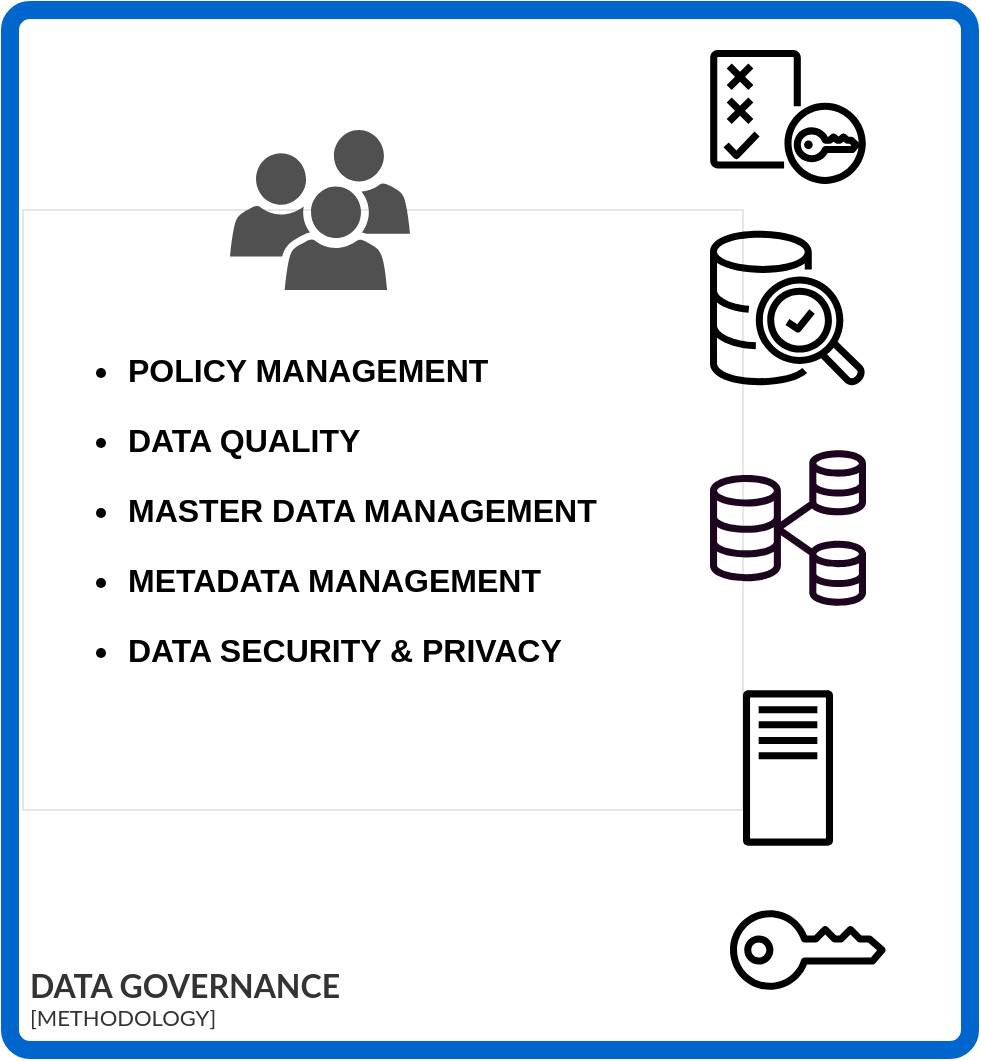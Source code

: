 <mxfile version="22.1.18" type="device">
  <diagram name="Governance" id="ASqNZsRTcQPcP9DmmxkE">
    <mxGraphModel dx="3314" dy="854" grid="1" gridSize="10" guides="1" tooltips="1" connect="1" arrows="1" fold="1" page="1" pageScale="1" pageWidth="1100" pageHeight="850" math="0" shadow="0">
      <root>
        <mxCell id="na60a0lLI7LEdj6LmkeG-0" />
        <mxCell id="na60a0lLI7LEdj6LmkeG-1" parent="na60a0lLI7LEdj6LmkeG-0" />
        <object placeholders="1" c4Name="DATA GOVERNANCE" c4Type="ContainerScopeBoundary" c4Application="METHODOLOGY" label="&lt;font style=&quot;font-size: 16px&quot;&gt;&lt;b&gt;&lt;div style=&quot;text-align: left&quot;&gt;%c4Name%&lt;/div&gt;&lt;/b&gt;&lt;/font&gt;&lt;div style=&quot;text-align: left&quot;&gt;[%c4Application%]&lt;/div&gt;" id="na60a0lLI7LEdj6LmkeG-32">
          <mxCell style="rounded=1;fontSize=11;whiteSpace=wrap;html=1;arcSize=20;fillColor=none;strokeColor=#0066CC;fontColor=#333333;labelBackgroundColor=none;align=left;verticalAlign=bottom;labelBorderColor=none;spacingTop=0;spacing=10;metaEdit=1;rotatable=0;perimeter=rectanglePerimeter;noLabel=0;labelPadding=0;allowArrows=0;connectable=0;expand=0;recursiveResize=0;editable=1;pointerEvents=0;absoluteArcSize=1;metaData={&quot;c4Type&quot;:{&quot;editable&quot;:false}};points=[[0.25,0,0],[0.5,0,0],[0.75,0,0],[1,0.25,0],[1,0.5,0],[1,0.75,0],[0.75,1,0],[0.5,1,0],[0.25,1,0],[0,0.75,0],[0,0.5,0],[0,0.25,0]];strokeWidth=9;fontFamily=Lato;fontSource=https%3A%2F%2Ffonts.googleapis.com%2Fcss%3Ffamily%3DLato;" parent="na60a0lLI7LEdj6LmkeG-1" vertex="1">
            <mxGeometry x="-1750" y="110" width="480" height="520" as="geometry" />
          </mxCell>
        </object>
        <mxCell id="oViCr7dPxAOUAtRBUVRd-11" value="&lt;p style=&quot;line-height: 110%;&quot;&gt;&lt;/p&gt;&lt;ul style=&quot;font-size: 16px;&quot;&gt;&lt;li&gt;&lt;b&gt;POLICY MANAGEMENT&lt;/b&gt;&lt;/li&gt;&lt;/ul&gt;&lt;ul style=&quot;font-size: 16px;&quot;&gt;&lt;li&gt;&lt;b&gt;DATA QUALITY&lt;/b&gt;&lt;/li&gt;&lt;/ul&gt;&lt;ul style=&quot;font-size: 16px;&quot;&gt;&lt;li&gt;&lt;b&gt;MASTER DATA MANAGEMENT&lt;/b&gt;&lt;/li&gt;&lt;/ul&gt;&lt;ul style=&quot;font-size: 16px;&quot;&gt;&lt;li&gt;&lt;b&gt;METADATA MANAGEMENT&lt;/b&gt;&lt;/li&gt;&lt;/ul&gt;&lt;ul style=&quot;font-size: 16px;&quot;&gt;&lt;li&gt;&lt;b&gt;DATA SECURITY &amp;amp; PRIVACY&lt;/b&gt;&lt;/li&gt;&lt;/ul&gt;&lt;p&gt;&lt;/p&gt;" style="align=left;spacingLeft=10;html=1;dashed=0;strokeColor=#E6E6E6;fillColor=none;gradientColor=#E6E6E6;" parent="na60a0lLI7LEdj6LmkeG-1" vertex="1">
          <mxGeometry x="-1743.5" y="210" width="360" height="300" as="geometry" />
        </mxCell>
        <mxCell id="smdRDgDMbR2A5w3TlbRL-4" value="" style="sketch=0;outlineConnect=0;fontColor=#232F3E;gradientColor=none;fillColor=#000000;strokeColor=none;dashed=0;verticalLabelPosition=bottom;verticalAlign=top;align=center;html=1;fontSize=12;fontStyle=0;aspect=fixed;pointerEvents=1;shape=mxgraph.aws4.aws_glue_data_quality;" vertex="1" parent="na60a0lLI7LEdj6LmkeG-1">
          <mxGeometry x="-1400" y="220" width="78" height="78" as="geometry" />
        </mxCell>
        <mxCell id="smdRDgDMbR2A5w3TlbRL-6" value="" style="sketch=0;outlineConnect=0;fontColor=#232F3E;gradientColor=none;fillColor=#000000;strokeColor=none;dashed=0;verticalLabelPosition=bottom;verticalAlign=top;align=center;html=1;fontSize=12;fontStyle=0;aspect=fixed;pointerEvents=1;shape=mxgraph.aws4.policy;" vertex="1" parent="na60a0lLI7LEdj6LmkeG-1">
          <mxGeometry x="-1400" y="130" width="78" height="67" as="geometry" />
        </mxCell>
        <mxCell id="smdRDgDMbR2A5w3TlbRL-7" value="" style="sketch=0;outlineConnect=0;fontColor=#232F3E;gradientColor=none;fillColor=#1D051F;strokeColor=none;dashed=0;verticalLabelPosition=bottom;verticalAlign=top;align=center;html=1;fontSize=12;fontStyle=0;aspect=fixed;pointerEvents=1;shape=mxgraph.aws4.rds_multi_az_db_cluster;" vertex="1" parent="na60a0lLI7LEdj6LmkeG-1">
          <mxGeometry x="-1400" y="330" width="78" height="78" as="geometry" />
        </mxCell>
        <mxCell id="smdRDgDMbR2A5w3TlbRL-8" value="" style="sketch=0;outlineConnect=0;fontColor=#232F3E;gradientColor=none;fillColor=#000000;strokeColor=none;dashed=0;verticalLabelPosition=bottom;verticalAlign=top;align=center;html=1;fontSize=12;fontStyle=0;aspect=fixed;pointerEvents=1;shape=mxgraph.aws4.traditional_server;" vertex="1" parent="na60a0lLI7LEdj6LmkeG-1">
          <mxGeometry x="-1383.5" y="450" width="45" height="78" as="geometry" />
        </mxCell>
        <mxCell id="smdRDgDMbR2A5w3TlbRL-9" value="" style="sketch=0;outlineConnect=0;fontColor=#232F3E;gradientColor=none;fillColor=#000000;strokeColor=none;dashed=0;verticalLabelPosition=bottom;verticalAlign=top;align=center;html=1;fontSize=12;fontStyle=0;aspect=fixed;pointerEvents=1;shape=mxgraph.aws4.addon;" vertex="1" parent="na60a0lLI7LEdj6LmkeG-1">
          <mxGeometry x="-1390" y="560" width="78" height="40" as="geometry" />
        </mxCell>
        <mxCell id="smdRDgDMbR2A5w3TlbRL-10" value="" style="sketch=0;pointerEvents=1;shadow=0;dashed=0;html=1;strokeColor=none;fillColor=#505050;labelPosition=center;verticalLabelPosition=bottom;verticalAlign=top;outlineConnect=0;align=center;shape=mxgraph.office.users.users;" vertex="1" parent="na60a0lLI7LEdj6LmkeG-1">
          <mxGeometry x="-1640" y="170" width="90" height="80" as="geometry" />
        </mxCell>
      </root>
    </mxGraphModel>
  </diagram>
</mxfile>
